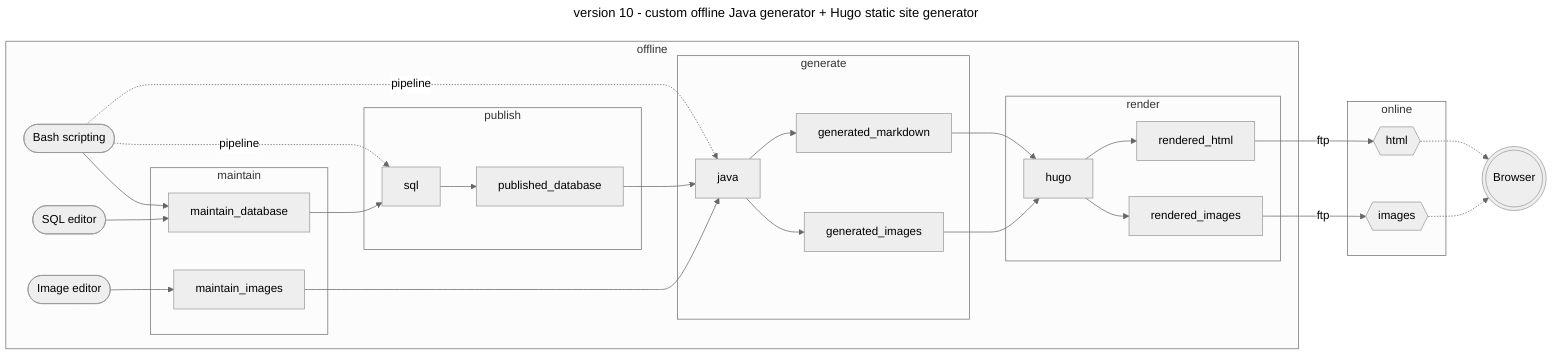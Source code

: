 ---
title: version 10 - custom offline Java generator + Hugo static site generator
---

%%{ init: {'theme': 'neutral'} }%%
graph LR

datagrip([SQL editor])
gimp([Image editor])
bash([Bash scripting])

subgraph offline
   subgraph maintain
      maintain_database
      maintain_images
   end

   subgraph publish
      sql
      published_database
   end

   subgraph generate
      java
      generated_markdown
      generated_images
   end

   subgraph render
      hugo
      rendered_html
      rendered_images
   end

   bash --> maintain_database
   datagrip --> maintain_database
   gimp --> maintain_images
   bash -.-> |pipeline| sql
   maintain_database --> sql
   sql --> published_database
   bash -.-> |pipeline| java
   published_database --> java
   maintain_images --> java
   java --> generated_markdown
   java --> generated_images

   generated_markdown --> hugo
   generated_images --> hugo
   hugo --> rendered_html
   hugo --> rendered_images
end



subgraph online
   online_html{{html}}
   online_images{{images}}
end

rendered_html --> |ftp| online_html
rendered_images --> |ftp| online_images

online_html -.-> browser(((WWW)))
online_images -.-> browser(((Browser)))